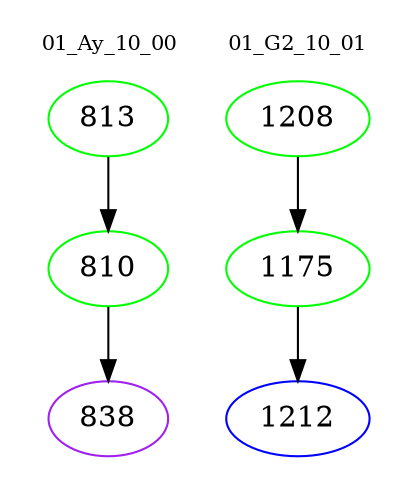 digraph{
subgraph cluster_0 {
color = white
label = "01_Ay_10_00";
fontsize=10;
T0_813 [label="813", color="green"]
T0_813 -> T0_810 [color="black"]
T0_810 [label="810", color="green"]
T0_810 -> T0_838 [color="black"]
T0_838 [label="838", color="purple"]
}
subgraph cluster_1 {
color = white
label = "01_G2_10_01";
fontsize=10;
T1_1208 [label="1208", color="green"]
T1_1208 -> T1_1175 [color="black"]
T1_1175 [label="1175", color="green"]
T1_1175 -> T1_1212 [color="black"]
T1_1212 [label="1212", color="blue"]
}
}
